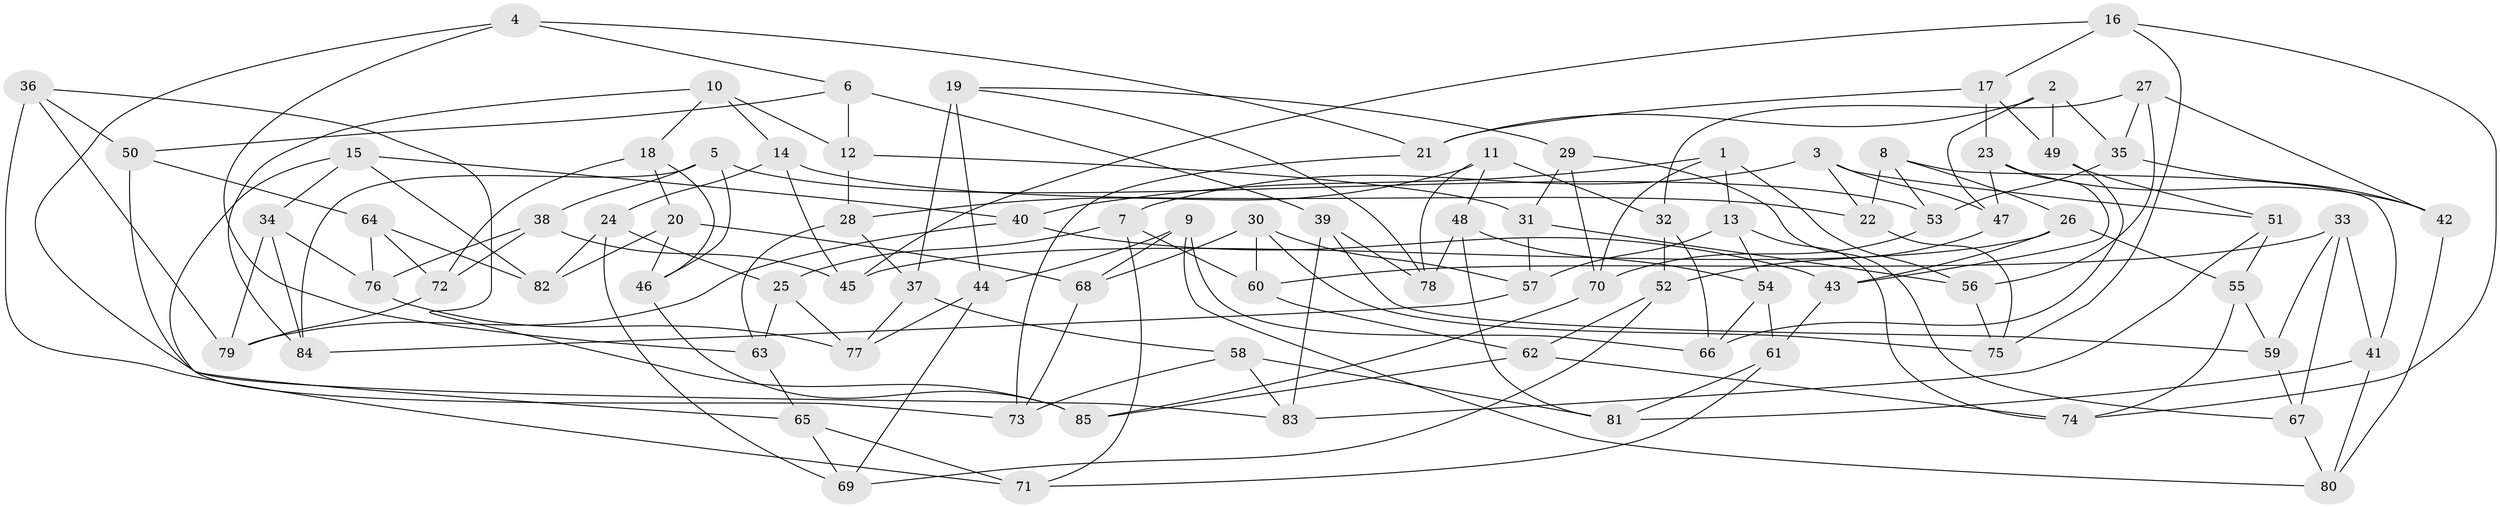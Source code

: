 // Generated by graph-tools (version 1.1) at 2025/11/02/27/25 16:11:44]
// undirected, 85 vertices, 170 edges
graph export_dot {
graph [start="1"]
  node [color=gray90,style=filled];
  1;
  2;
  3;
  4;
  5;
  6;
  7;
  8;
  9;
  10;
  11;
  12;
  13;
  14;
  15;
  16;
  17;
  18;
  19;
  20;
  21;
  22;
  23;
  24;
  25;
  26;
  27;
  28;
  29;
  30;
  31;
  32;
  33;
  34;
  35;
  36;
  37;
  38;
  39;
  40;
  41;
  42;
  43;
  44;
  45;
  46;
  47;
  48;
  49;
  50;
  51;
  52;
  53;
  54;
  55;
  56;
  57;
  58;
  59;
  60;
  61;
  62;
  63;
  64;
  65;
  66;
  67;
  68;
  69;
  70;
  71;
  72;
  73;
  74;
  75;
  76;
  77;
  78;
  79;
  80;
  81;
  82;
  83;
  84;
  85;
  1 -- 70;
  1 -- 13;
  1 -- 56;
  1 -- 40;
  2 -- 49;
  2 -- 47;
  2 -- 35;
  2 -- 21;
  3 -- 47;
  3 -- 51;
  3 -- 7;
  3 -- 22;
  4 -- 63;
  4 -- 21;
  4 -- 83;
  4 -- 6;
  5 -- 84;
  5 -- 53;
  5 -- 46;
  5 -- 38;
  6 -- 50;
  6 -- 39;
  6 -- 12;
  7 -- 71;
  7 -- 60;
  7 -- 25;
  8 -- 41;
  8 -- 53;
  8 -- 26;
  8 -- 22;
  9 -- 66;
  9 -- 80;
  9 -- 68;
  9 -- 44;
  10 -- 84;
  10 -- 18;
  10 -- 12;
  10 -- 14;
  11 -- 48;
  11 -- 32;
  11 -- 78;
  11 -- 28;
  12 -- 28;
  12 -- 31;
  13 -- 54;
  13 -- 74;
  13 -- 57;
  14 -- 45;
  14 -- 24;
  14 -- 22;
  15 -- 40;
  15 -- 82;
  15 -- 34;
  15 -- 65;
  16 -- 17;
  16 -- 75;
  16 -- 74;
  16 -- 45;
  17 -- 49;
  17 -- 23;
  17 -- 21;
  18 -- 46;
  18 -- 72;
  18 -- 20;
  19 -- 78;
  19 -- 44;
  19 -- 37;
  19 -- 29;
  20 -- 68;
  20 -- 82;
  20 -- 46;
  21 -- 73;
  22 -- 75;
  23 -- 43;
  23 -- 42;
  23 -- 47;
  24 -- 69;
  24 -- 25;
  24 -- 82;
  25 -- 77;
  25 -- 63;
  26 -- 55;
  26 -- 45;
  26 -- 43;
  27 -- 56;
  27 -- 35;
  27 -- 32;
  27 -- 42;
  28 -- 37;
  28 -- 63;
  29 -- 67;
  29 -- 70;
  29 -- 31;
  30 -- 68;
  30 -- 57;
  30 -- 75;
  30 -- 60;
  31 -- 57;
  31 -- 56;
  32 -- 52;
  32 -- 66;
  33 -- 67;
  33 -- 41;
  33 -- 60;
  33 -- 59;
  34 -- 76;
  34 -- 84;
  34 -- 79;
  35 -- 53;
  35 -- 42;
  36 -- 50;
  36 -- 79;
  36 -- 71;
  36 -- 85;
  37 -- 58;
  37 -- 77;
  38 -- 76;
  38 -- 45;
  38 -- 72;
  39 -- 78;
  39 -- 83;
  39 -- 59;
  40 -- 79;
  40 -- 43;
  41 -- 81;
  41 -- 80;
  42 -- 80;
  43 -- 61;
  44 -- 77;
  44 -- 69;
  46 -- 85;
  47 -- 52;
  48 -- 54;
  48 -- 81;
  48 -- 78;
  49 -- 66;
  49 -- 51;
  50 -- 73;
  50 -- 64;
  51 -- 55;
  51 -- 83;
  52 -- 62;
  52 -- 69;
  53 -- 70;
  54 -- 66;
  54 -- 61;
  55 -- 59;
  55 -- 74;
  56 -- 75;
  57 -- 84;
  58 -- 73;
  58 -- 81;
  58 -- 83;
  59 -- 67;
  60 -- 62;
  61 -- 81;
  61 -- 71;
  62 -- 85;
  62 -- 74;
  63 -- 65;
  64 -- 72;
  64 -- 76;
  64 -- 82;
  65 -- 71;
  65 -- 69;
  67 -- 80;
  68 -- 73;
  70 -- 85;
  72 -- 79;
  76 -- 77;
}
